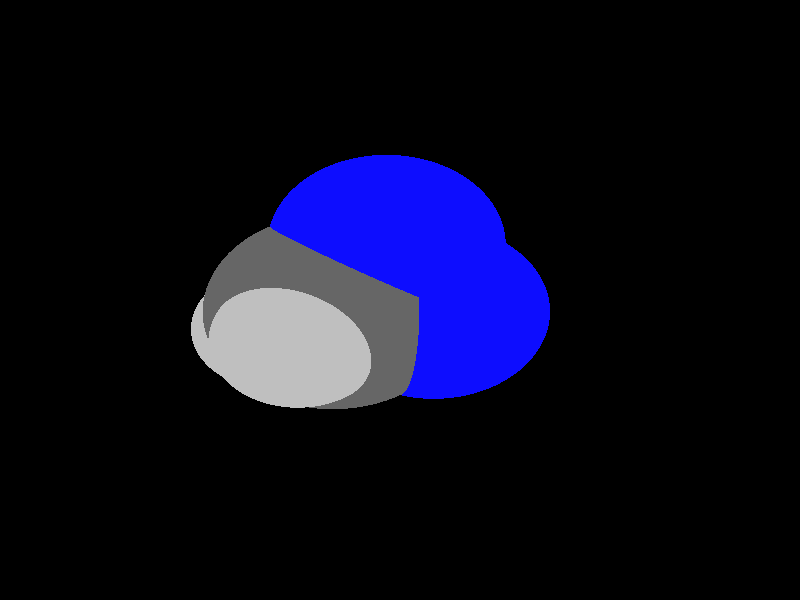 global_settings {
	ambient_light rgb <0.200000002980232, 0.200000002980232, 0.200000002980232>
	max_trace_level 15
}

background { color rgb <0,0,0> }

camera {
	perspective
	location <1.84785170153411, 13.9405888963705, 4.43068305676405>
	angle 40
	up <0.0148141368810022, -0.293843775694849, 0.955738655090327>
	right <-0.990173568089057, 0.128620100140753, 0.0548923938043208> * 1
	direction <-0.139056989778497, -0.947160337706968, -0.289050944071395> }

light_source {
	<-10.5168590468002, 13.8165712719318, 16.3956839091149>
	color rgb <1, 1, 1>
	fade_distance 32.7265069270513
	fade_power 0
	spotlight
	area_light <20, 0, 0>, <0, 0, 20>, 20, 20
	circular
	orient
	point_at <10.5168590468002, -13.8165712719318, -16.3956839091149>
}

light_source {
	<11.9939418931093, -12.7987950715692, 7.86381405026723>
	color rgb <0.300000011920929, 0.300000011920929, 0.300000011920929> shadowless
	fade_distance 32.7265069270513
	fade_power 0
	parallel
	point_at <-11.9939418931093, 12.7987950715692, -7.86381405026723>
}

#default {
	finish {ambient 0.5 diffuse 1 specular 0.2 roughness .01 metallic 1}
}

union {
cylinder {
	<-0.641063849536441, 0.122034822213264, 0.00755565087971382>, 	<-0.303542983631779, 0.0684413088972954, 0.594075137828309>, 0.075
	pigment { rgbt <0.0500000007450581, 0.0500000007450581, 1, 0> }
}
cylinder {
	<-0.303542983631779, 0.0684413088972954, 0.594075137828309>, 	<0.0339778822728829, 0.0148477955813263, 1.18059462477691>, 0.075
	pigment { rgbt <0.0500000007450581, 0.0500000007450581, 1, 0> }
}
cylinder {
	<-0.641063849536441, 0.122034822213264, 0.00755565087971382>, 	<0.0134417930676682, 0.150534105877734, 0.00695253102388374>, 0.075
	pigment { rgbt <0.0500000007450581, 0.0500000007450581, 1, 0> }
}
cylinder {
	<0.0134417930676682, 0.150534105877734, 0.00695253102388374>, 	<0.694921864418486, 0.180207943047167, 0.00632455452432469>, 0.075
	pigment { rgbt <0.400000005960464, 0.400000005960464, 0.400000005960464, 0> }
}
cylinder {
	<0.0339778822728829, 0.0148477955813263, 1.18059462477691>, 	<0.35787747558134, 0.095883535311858, 0.605136479361314>, 0.075
	pigment { rgbt <0.0500000007450581, 0.0500000007450581, 1, 0> }
}
cylinder {
	<0.35787747558134, 0.095883535311858, 0.605136479361314>, 	<0.694921864418486, 0.180207943047167, 0.00632455452432469>, 0.075
	pigment { rgbt <0.400000005960464, 0.400000005960464, 0.400000005960464, 0> }
}
cylinder {
	<0.694921864418486, 0.180207943047167, 0.00632455452432469>, 	<0.997798631348871, 0.748415171999609, -0.121731913566841>, 0.075
	pigment { rgbt <0.400000005960464, 0.400000005960464, 0.400000005960464, 0> }
}
cylinder {
	<0.997798631348871, 0.748415171999609, -0.121731913566841>, 	<1.18856716619383, 1.1063035028021, -0.202388957825329>, 0.075
	pigment { rgbt <0.75, 0.75, 0.75, 0> }
}
cylinder {
	<0.694921864418486, 0.180207943047167, 0.00632455452432469>, 	<1.17172855002477, -0.145655859725547, -0.30586195479928>, 0.075
	pigment { rgbt <0.400000005960464, 0.400000005960464, 0.400000005960464, 0> }
}
cylinder {
	<1.17172855002477, -0.145655859725547, -0.30586195479928>, 	<1.47204776479735, -0.35090290077127, -0.502494280169137>, 0.075
	pigment { rgbt <0.75, 0.75, 0.75, 0> }
}
sphere {
	<-0.641063849536441, 0.122034822213264, 0.00755565087971382>, 0.3834
	pigment { rgbt <0.0500000007450581, 0.0500000007450581, 1,0> }
}
sphere {
	<0.0339778822728829, 0.0148477955813263, 1.18059462477691>, 0.3834
	pigment { rgbt <0.0500000007450581, 0.0500000007450581, 1,0> }
}
sphere {
	<0.694921864418486, 0.180207943047167, 0.00632455452432469>, 0.4104
	pigment { rgbt <0.400000005960464, 0.400000005960464, 0.400000005960464,0> }
}
sphere {
	<1.18856716619383, 1.1063035028021, -0.202388957825329>, 0.1674
	pigment { rgbt <0.75, 0.75, 0.75,0> }
}
sphere {
	<1.47204776479735, -0.35090290077127, -0.502494280169137>, 0.1674
	pigment { rgbt <0.75, 0.75, 0.75,0> }
}
}
merge {
}
union {
}
merge {
sphere {
	<-0.641063849536441, 0.122034822213264, 0.00755565087971382>, 1.549845
	pigment { rgbt <0, 0, 0,0> }
}
sphere {
	<0.0339778822728829, 0.0148477955813263, 1.18059462477691>, 1.549845
	pigment { rgbt <0, 0, 0,0> }
}
sphere {
	<0.694921864418486, 0.180207943047167, 0.00632455452432469>, 1.69983
	pigment { rgbt <0, 0, 0,0> }
}
sphere {
	<1.18856716619383, 1.1063035028021, -0.202388957825329>, 1.09989
	pigment { rgbt <0, 0, 0,0> }
}
sphere {
	<1.47204776479735, -0.35090290077127, -0.502494280169137>, 1.09989
	pigment { rgbt <0, 0, 0,0> }
}
sphere {
	<-0.641063849536441, 0.122034822213264, 0.00755565087971382>, 1.55
	pigment { rgbt <0.0500000007450581, 0.0500000007450581, 1,0.350000023841858> }
}
sphere {
	<0.0339778822728829, 0.0148477955813263, 1.18059462477691>, 1.55
	pigment { rgbt <0.0500000007450581, 0.0500000007450581, 1,0.350000023841858> }
}
sphere {
	<0.694921864418486, 0.180207943047167, 0.00632455452432469>, 1.7
	pigment { rgbt <0.400000005960464, 0.400000005960464, 0.400000005960464,0.350000023841858> }
}
sphere {
	<1.18856716619383, 1.1063035028021, -0.202388957825329>, 1.1
	pigment { rgbt <0.75, 0.75, 0.75,0.350000023841858> }
}
sphere {
	<1.47204776479735, -0.35090290077127, -0.502494280169137>, 1.1
	pigment { rgbt <0.75, 0.75, 0.75,0.350000023841858> }
}
}
